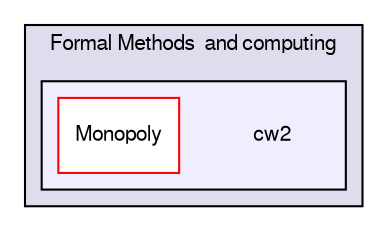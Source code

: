 digraph G {
  compound=true
  node [ fontsize="10", fontname="FreeSans"];
  edge [ labelfontsize="10", labelfontname="FreeSans"];
  subgraph clusterdir_250b26ce7ea11235c1d17083160b1673 {
    graph [ bgcolor="#ddddee", pencolor="black", label="Formal Methods  and computing" fontname="FreeSans", fontsize="10", URL="dir_250b26ce7ea11235c1d17083160b1673.html"]
  subgraph clusterdir_81a374c7422a6c234baeba1faedd803a {
    graph [ bgcolor="#eeeeff", pencolor="black", label="" URL="dir_81a374c7422a6c234baeba1faedd803a.html"];
    dir_81a374c7422a6c234baeba1faedd803a [shape=plaintext label="cw2"];
    dir_9be74d3d4d480503be8d21aa165309cf [shape=box label="Monopoly" color="red" fillcolor="white" style="filled" URL="dir_9be74d3d4d480503be8d21aa165309cf.html"];
  }
  }
}
